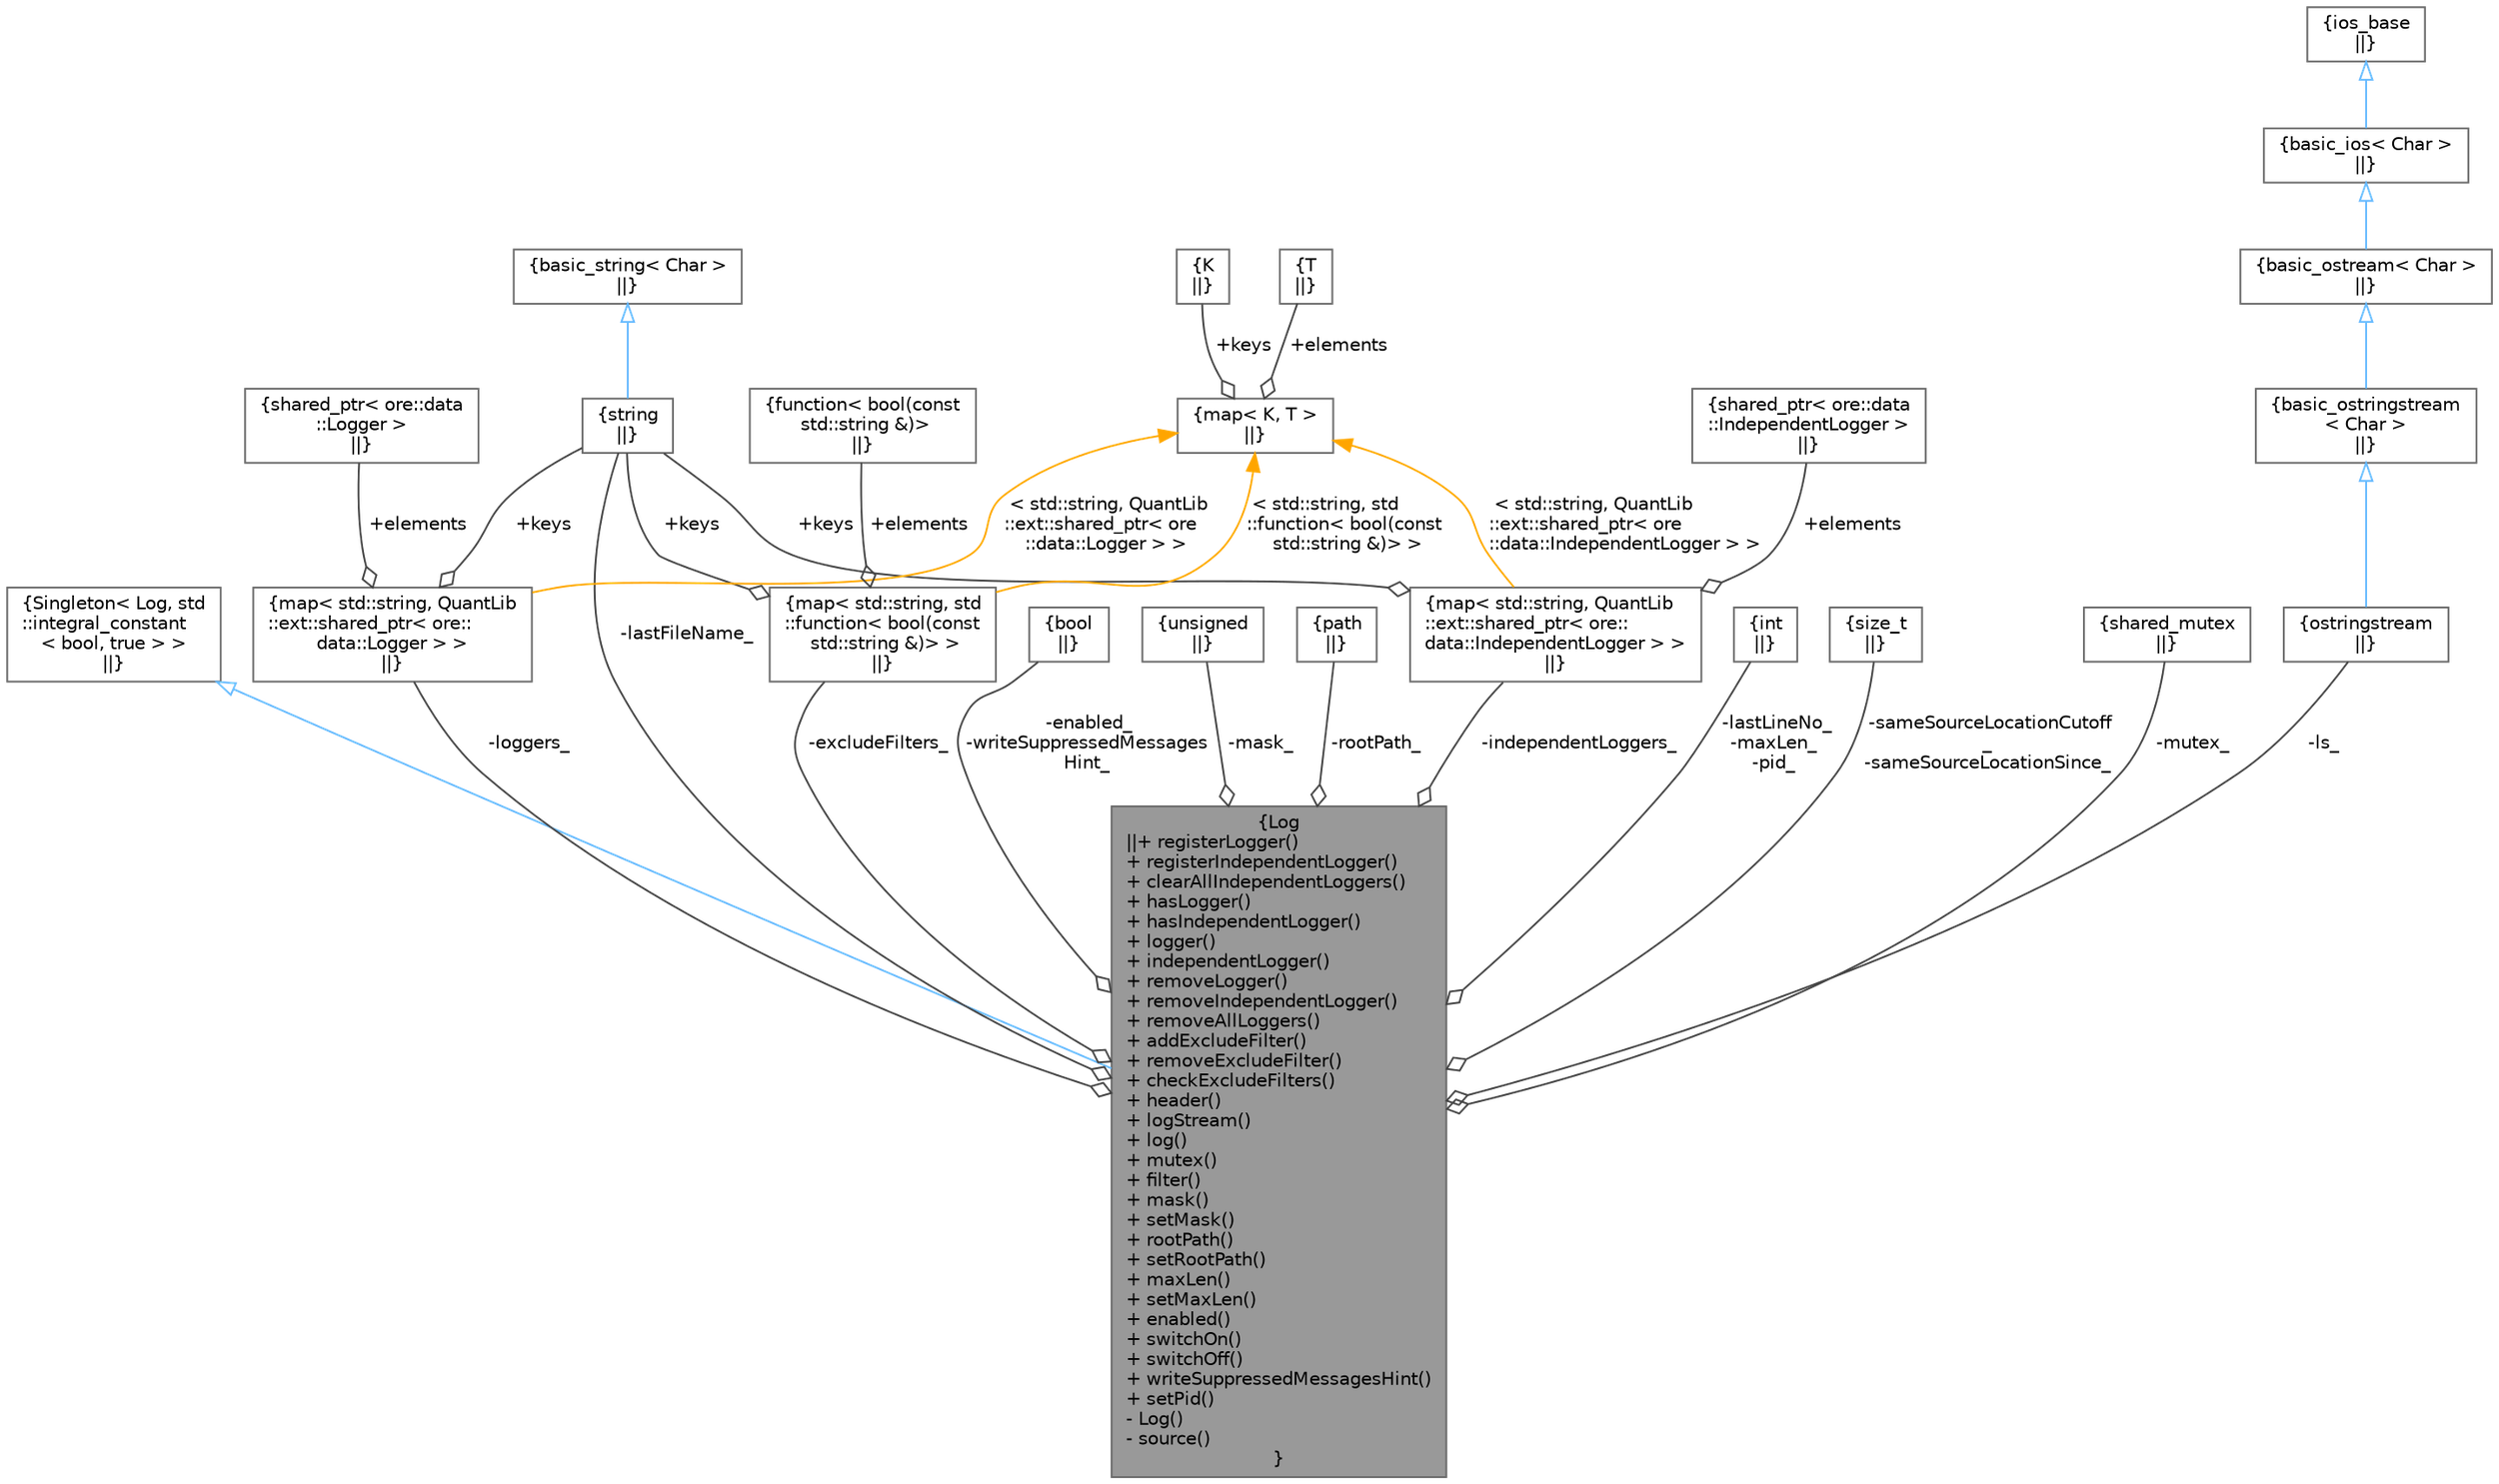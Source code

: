 digraph "Log"
{
 // INTERACTIVE_SVG=YES
 // LATEX_PDF_SIZE
  bgcolor="transparent";
  edge [fontname=Helvetica,fontsize=10,labelfontname=Helvetica,labelfontsize=10];
  node [fontname=Helvetica,fontsize=10,shape=box,height=0.2,width=0.4];
  Node1 [label="{Log\n||+ registerLogger()\l+ registerIndependentLogger()\l+ clearAllIndependentLoggers()\l+ hasLogger()\l+ hasIndependentLogger()\l+ logger()\l+ independentLogger()\l+ removeLogger()\l+ removeIndependentLogger()\l+ removeAllLoggers()\l+ addExcludeFilter()\l+ removeExcludeFilter()\l+ checkExcludeFilters()\l+ header()\l+ logStream()\l+ log()\l+ mutex()\l+ filter()\l+ mask()\l+ setMask()\l+ rootPath()\l+ setRootPath()\l+ maxLen()\l+ setMaxLen()\l+ enabled()\l+ switchOn()\l+ switchOff()\l+ writeSuppressedMessagesHint()\l+ setPid()\l- Log()\l- source()\l}",height=0.2,width=0.4,color="gray40", fillcolor="grey60", style="filled", fontcolor="black",tooltip="Global static Log class."];
  Node2 -> Node1 [dir="back",color="steelblue1",style="solid",arrowtail="onormal"];
  Node2 [label="{Singleton\< Log, std\l::integral_constant\l\< bool, true \> \>\n||}",height=0.2,width=0.4,color="gray40", fillcolor="white", style="filled",tooltip=" "];
  Node3 -> Node1 [color="grey25",style="solid",label=" -loggers_" ,arrowhead="odiamond"];
  Node3 [label="{map\< std::string, QuantLib\l::ext::shared_ptr\< ore::\ldata::Logger \> \>\n||}",height=0.2,width=0.4,color="gray40", fillcolor="white", style="filled",tooltip=" "];
  Node4 -> Node3 [color="grey25",style="solid",label=" +keys" ,arrowhead="odiamond"];
  Node4 [label="{string\n||}",height=0.2,width=0.4,color="gray40", fillcolor="white", style="filled",tooltip=" "];
  Node5 -> Node4 [dir="back",color="steelblue1",style="solid",arrowtail="onormal"];
  Node5 [label="{basic_string\< Char \>\n||}",height=0.2,width=0.4,color="gray40", fillcolor="white", style="filled",tooltip=" "];
  Node6 -> Node3 [color="grey25",style="solid",label=" +elements" ,arrowhead="odiamond"];
  Node6 [label="{shared_ptr\< ore::data\l::Logger \>\n||}",height=0.2,width=0.4,color="gray40", fillcolor="white", style="filled",tooltip=" "];
  Node7 -> Node3 [dir="back",color="orange",style="solid",label=" \< std::string, QuantLib\l::ext::shared_ptr\< ore\l::data::Logger \> \>" ];
  Node7 [label="{map\< K, T \>\n||}",height=0.2,width=0.4,color="gray40", fillcolor="white", style="filled",tooltip=" "];
  Node8 -> Node7 [color="grey25",style="solid",label=" +keys" ,arrowhead="odiamond"];
  Node8 [label="{K\n||}",height=0.2,width=0.4,color="gray40", fillcolor="white", style="filled",tooltip=" "];
  Node9 -> Node7 [color="grey25",style="solid",label=" +elements" ,arrowhead="odiamond"];
  Node9 [label="{T\n||}",height=0.2,width=0.4,color="gray40", fillcolor="white", style="filled",tooltip=" "];
  Node10 -> Node1 [color="grey25",style="solid",label=" -independentLoggers_" ,arrowhead="odiamond"];
  Node10 [label="{map\< std::string, QuantLib\l::ext::shared_ptr\< ore::\ldata::IndependentLogger \> \>\n||}",height=0.2,width=0.4,color="gray40", fillcolor="white", style="filled",tooltip=" "];
  Node4 -> Node10 [color="grey25",style="solid",label=" +keys" ,arrowhead="odiamond"];
  Node11 -> Node10 [color="grey25",style="solid",label=" +elements" ,arrowhead="odiamond"];
  Node11 [label="{shared_ptr\< ore::data\l::IndependentLogger \>\n||}",height=0.2,width=0.4,color="gray40", fillcolor="white", style="filled",tooltip=" "];
  Node7 -> Node10 [dir="back",color="orange",style="solid",label=" \< std::string, QuantLib\l::ext::shared_ptr\< ore\l::data::IndependentLogger \> \>" ];
  Node12 -> Node1 [color="grey25",style="solid",label=" -enabled_\n-writeSuppressedMessages\lHint_" ,arrowhead="odiamond"];
  Node12 [label="{bool\n||}",height=0.2,width=0.4,color="gray40", fillcolor="white", style="filled",URL="$classbool.html",tooltip=" "];
  Node13 -> Node1 [color="grey25",style="solid",label=" -mask_" ,arrowhead="odiamond"];
  Node13 [label="{unsigned\n||}",height=0.2,width=0.4,color="gray40", fillcolor="white", style="filled",tooltip=" "];
  Node14 -> Node1 [color="grey25",style="solid",label=" -rootPath_" ,arrowhead="odiamond"];
  Node14 [label="{path\n||}",height=0.2,width=0.4,color="gray40", fillcolor="white", style="filled",tooltip=" "];
  Node15 -> Node1 [color="grey25",style="solid",label=" -ls_" ,arrowhead="odiamond"];
  Node15 [label="{ostringstream\n||}",height=0.2,width=0.4,color="gray40", fillcolor="white", style="filled",tooltip=" "];
  Node16 -> Node15 [dir="back",color="steelblue1",style="solid",arrowtail="onormal"];
  Node16 [label="{basic_ostringstream\l\< Char \>\n||}",height=0.2,width=0.4,color="gray40", fillcolor="white", style="filled",tooltip=" "];
  Node17 -> Node16 [dir="back",color="steelblue1",style="solid",arrowtail="onormal"];
  Node17 [label="{basic_ostream\< Char \>\n||}",height=0.2,width=0.4,color="gray40", fillcolor="white", style="filled",tooltip=" "];
  Node18 -> Node17 [dir="back",color="steelblue1",style="solid",arrowtail="onormal"];
  Node18 [label="{basic_ios\< Char \>\n||}",height=0.2,width=0.4,color="gray40", fillcolor="white", style="filled",tooltip=" "];
  Node19 -> Node18 [dir="back",color="steelblue1",style="solid",arrowtail="onormal"];
  Node19 [label="{ios_base\n||}",height=0.2,width=0.4,color="gray40", fillcolor="white", style="filled",tooltip=" "];
  Node20 -> Node1 [color="grey25",style="solid",label=" -lastLineNo_\n-maxLen_\n-pid_" ,arrowhead="odiamond"];
  Node20 [label="{int\n||}",height=0.2,width=0.4,color="gray40", fillcolor="white", style="filled",tooltip=" "];
  Node21 -> Node1 [color="grey25",style="solid",label=" -sameSourceLocationCutoff\l_\n-sameSourceLocationSince_" ,arrowhead="odiamond"];
  Node21 [label="{size_t\n||}",height=0.2,width=0.4,color="gray40", fillcolor="white", style="filled",tooltip=" "];
  Node4 -> Node1 [color="grey25",style="solid",label=" -lastFileName_" ,arrowhead="odiamond"];
  Node22 -> Node1 [color="grey25",style="solid",label=" -mutex_" ,arrowhead="odiamond"];
  Node22 [label="{shared_mutex\n||}",height=0.2,width=0.4,color="gray40", fillcolor="white", style="filled",tooltip=" "];
  Node23 -> Node1 [color="grey25",style="solid",label=" -excludeFilters_" ,arrowhead="odiamond"];
  Node23 [label="{map\< std::string, std\l::function\< bool(const\l std::string &)\> \>\n||}",height=0.2,width=0.4,color="gray40", fillcolor="white", style="filled",tooltip=" "];
  Node4 -> Node23 [color="grey25",style="solid",label=" +keys" ,arrowhead="odiamond"];
  Node24 -> Node23 [color="grey25",style="solid",label=" +elements" ,arrowhead="odiamond"];
  Node24 [label="{function\< bool(const\l std::string &)\>\n||}",height=0.2,width=0.4,color="gray40", fillcolor="white", style="filled",tooltip=" "];
  Node7 -> Node23 [dir="back",color="orange",style="solid",label=" \< std::string, std\l::function\< bool(const\l std::string &)\> \>" ];
}
